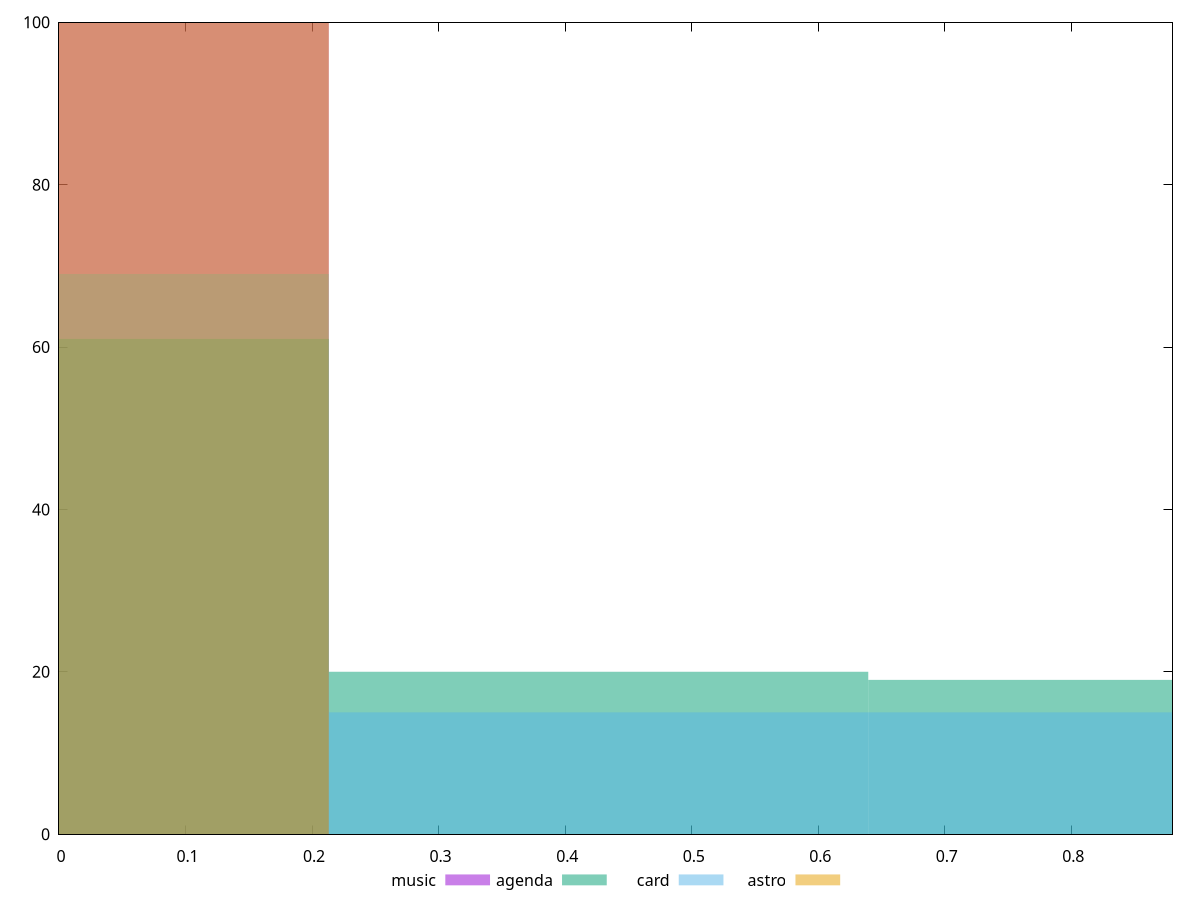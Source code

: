 reset

$music <<EOF
0 100
EOF

$agenda <<EOF
0 61
0.8527581286977971 19
0.42637906434889855 20
EOF

$card <<EOF
0 69
0.8527581286977971 15
0.42637906434889855 15
EOF

$astro <<EOF
0 100
EOF

set key outside below
set boxwidth 0.42637906434889855
set xrange [0:0.88]
set yrange [0:100]
set trange [0:100]
set style fill transparent solid 0.5 noborder
set terminal svg size 640, 520 enhanced background rgb 'white'
set output "reports/report_00027_2021-02-24T12-40-31.850Z/uses-text-compression/comparison/histogram/all_score.svg"

plot $music title "music" with boxes, \
     $agenda title "agenda" with boxes, \
     $card title "card" with boxes, \
     $astro title "astro" with boxes

reset
